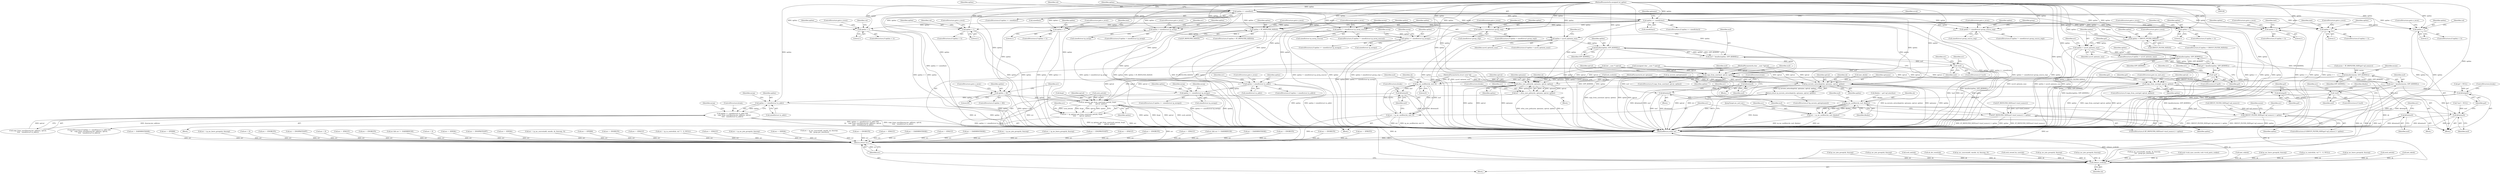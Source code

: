 digraph "0_linux_f6d8bd051c391c1c0458a30b2a7abcd939329259_26@API" {
"1000227" [label="(Call,optlen >= sizeof(char))"];
"1000211" [label="(Call,optlen >= sizeof(int))"];
"1000113" [label="(MethodParameterIn,unsigned int optlen)"];
"1000251" [label="(Call,ip_mroute_setsockopt(sk, optname, optval, optlen))"];
"1000250" [label="(Return,return ip_mroute_setsockopt(sk, optname, optval, optlen);)"];
"1000272" [label="(Call,optlen > 40)"];
"1000278" [label="(Call,ip_options_get_from_user(sock_net(sk), &opt,\n \t\t\t\t\t       optval, optlen))"];
"1000276" [label="(Call,err = ip_options_get_from_user(sock_net(sk), &opt,\n \t\t\t\t\t       optval, optlen))"];
"1001724" [label="(Return,return err;)"];
"1000517" [label="(Call,optlen < 1)"];
"1000627" [label="(Call,optlen < 1)"];
"1000656" [label="(Call,optlen < 1)"];
"1000683" [label="(Call,optlen < sizeof(struct in_addr))"];
"1000693" [label="(Call,optlen >= sizeof(struct ip_mreqn))"];
"1000716" [label="(Call,optlen >= sizeof(struct in_addr))"];
"1000715" [label="(Call,optlen >= sizeof(struct in_addr) &&\n\t\t\t    copy_from_user(&mreq.imr_address, optval,\n\t\t\t\t\t   sizeof(struct in_addr)))"];
"1000849" [label="(Call,optlen < sizeof(struct ip_mreq))"];
"1000859" [label="(Call,optlen >= sizeof(struct ip_mreqn))"];
"1000910" [label="(Call,optlen < IP_MSFILTER_SIZE(0))"];
"1000916" [label="(Call,optlen > sysctl_optmem_max)"];
"1000927" [label="(Call,kmalloc(optlen, GFP_KERNEL))"];
"1000925" [label="(Call,msf = kmalloc(optlen, GFP_KERNEL))"];
"1000931" [label="(Call,!msf)"];
"1000944" [label="(Call,copy_from_user(msf, optval, optlen))"];
"1000949" [label="(Call,kfree(msf))"];
"1000965" [label="(Call,kfree(msf))"];
"1000973" [label="(Call,IP_MSFILTER_SIZE(msf->imsf_numsrc) > optlen)"];
"1000980" [label="(Call,kfree(msf))"];
"1000989" [label="(Call,ip_mc_msfilter(sk, msf, 0))"];
"1000987" [label="(Call,err = ip_mc_msfilter(sk, msf, 0))"];
"1000993" [label="(Call,kfree(msf))"];
"1001722" [label="(Call,release_sock(sk))"];
"1001005" [label="(Call,optlen != sizeof(struct ip_mreq_source))"];
"1001121" [label="(Call,optlen < sizeof(struct group_req))"];
"1001202" [label="(Call,optlen != sizeof(struct group_source_req))"];
"1001402" [label="(Call,optlen < GROUP_FILTER_SIZE(0))"];
"1001408" [label="(Call,optlen > sysctl_optmem_max)"];
"1001419" [label="(Call,kmalloc(optlen, GFP_KERNEL))"];
"1001417" [label="(Call,gsf = kmalloc(optlen, GFP_KERNEL))"];
"1001423" [label="(Call,!gsf)"];
"1001436" [label="(Call,copy_from_user(gsf, optval, optlen))"];
"1001460" [label="(Call,GROUP_FILTER_SIZE(gsf->gf_numsrc) > optlen)"];
"1001589" [label="(Call,kfree(gsf))"];
"1001603" [label="(Call,kfree(gsf))"];
"1001480" [label="(Call,kmalloc(msize, GFP_KERNEL))"];
"1001478" [label="(Call,msf = kmalloc(msize, GFP_KERNEL))"];
"1001484" [label="(Call,!msf)"];
"1001596" [label="(Call,ip_mc_msfilter(sk, msf, ifindex))"];
"1001594" [label="(Call,err = ip_mc_msfilter(sk, msf, ifindex))"];
"1001601" [label="(Call,kfree(msf))"];
"1001608" [label="(Call,optlen < 1)"];
"1001640" [label="(Call,optlen < 1)"];
"1001665" [label="(Call,xfrm_user_policy(sk, optname, optval, optlen))"];
"1001663" [label="(Call,err = xfrm_user_policy(sk, optname, optval, optlen))"];
"1001683" [label="(Call,optlen < 1)"];
"1001697" [label="(Call,optlen < 1)"];
"1001698" [label="(Identifier,optlen)"];
"1000928" [label="(Identifier,optlen)"];
"1001641" [label="(Identifier,optlen)"];
"1000689" [label="(Identifier,err)"];
"1000694" [label="(Identifier,optlen)"];
"1001596" [label="(Call,ip_mc_msfilter(sk, msf, ifindex))"];
"1000981" [label="(Identifier,msf)"];
"1000227" [label="(Call,optlen >= sizeof(char))"];
"1000682" [label="(ControlStructure,if (optlen < sizeof(struct in_addr)))"];
"1000994" [label="(Identifier,msf)"];
"1000989" [label="(Call,ip_mc_msfilter(sk, msf, 0))"];
"1000876" [label="(Identifier,mreq)"];
"1000273" [label="(Identifier,optlen)"];
"1001670" [label="(ControlStructure,break;)"];
"1000848" [label="(ControlStructure,if (optlen < sizeof(struct ip_mreq)))"];
"1001215" [label="(Call,err = -EFAULT)"];
"1000853" [label="(ControlStructure,goto e_inval;)"];
"1001005" [label="(Call,optlen != sizeof(struct ip_mreq_source))"];
"1000951" [label="(ControlStructure,break;)"];
"1000894" [label="(Call,ip_mc_join_group(sk, &mreq))"];
"1001640" [label="(Call,optlen < 1)"];
"1001179" [label="(Call,ip_mc_join_group(sk, &mreq))"];
"1000762" [label="(Call,sock_net(sk))"];
"1001437" [label="(Identifier,gsf)"];
"1000272" [label="(Call,optlen > 40)"];
"1000659" [label="(ControlStructure,goto e_inval;)"];
"1001472" [label="(Call,msize = IP_MSFILTER_SIZE(gsf->gf_numsrc))"];
"1000710" [label="(Identifier,mreq)"];
"1001408" [label="(Call,optlen > sysctl_optmem_max)"];
"1001610" [label="(Literal,1)"];
"1000275" [label="(ControlStructure,goto e_inval;)"];
"1000943" [label="(ControlStructure,if (copy_from_user(msf, optval, optlen)))"];
"1000626" [label="(ControlStructure,if (optlen < 1))"];
"1000909" [label="(ControlStructure,if (optlen < IP_MSFILTER_SIZE(0)))"];
"1001122" [label="(Identifier,optlen)"];
"1001473" [label="(Identifier,msize)"];
"1001083" [label="(Call,err && err != -EADDRINUSE)"];
"1000519" [label="(Literal,1)"];
"1001664" [label="(Identifier,err)"];
"1000991" [label="(Identifier,msf)"];
"1000910" [label="(Call,optlen < IP_MSFILTER_SIZE(0))"];
"1001689" [label="(Identifier,inet)"];
"1000235" [label="(Identifier,ucval)"];
"1000995" [label="(ControlStructure,break;)"];
"1000247" [label="(ControlStructure,if (ip_mroute_opt(optname)))"];
"1000787" [label="(Call,err = -EADDRNOTAVAIL)"];
"1000662" [label="(Identifier,inet)"];
"1000931" [label="(Call,!msf)"];
"1001413" [label="(Identifier,err)"];
"1000947" [label="(Identifier,optlen)"];
"1001598" [label="(Identifier,msf)"];
"1000934" [label="(Call,err = -ENOBUFS)"];
"1001121" [label="(Call,optlen < sizeof(struct group_req))"];
"1001609" [label="(Identifier,optlen)"];
"1000728" [label="(ControlStructure,break;)"];
"1000920" [label="(Call,err = -ENOBUFS)"];
"1000628" [label="(Identifier,optlen)"];
"1001590" [label="(Identifier,gsf)"];
"1001604" [label="(Identifier,gsf)"];
"1001603" [label="(Call,kfree(gsf))"];
"1001403" [label="(Identifier,optlen)"];
"1000118" [label="(Call,inet_sk(sk))"];
"1000277" [label="(Identifier,err)"];
"1000926" [label="(Identifier,msf)"];
"1000720" [label="(Call,copy_from_user(&mreq.imr_address, optval,\n\t\t\t\t\t   sizeof(struct in_addr)))"];
"1000512" [label="(Call,sk_dst_reset(sk))"];
"1001589" [label="(Call,kfree(gsf))"];
"1000656" [label="(Call,optlen < 1)"];
"1000255" [label="(Identifier,optlen)"];
"1000948" [label="(Block,)"];
"1001595" [label="(Identifier,err)"];
"1000218" [label="(Identifier,val)"];
"1000714" [label="(ControlStructure,if (optlen >= sizeof(struct in_addr) &&\n\t\t\t    copy_from_user(&mreq.imr_address, optval,\n\t\t\t\t\t   sizeof(struct in_addr))))"];
"1000917" [label="(Identifier,optlen)"];
"1001106" [label="(Call,ip_mc_source(add, omode, sk, &mreqs, 0))"];
"1001125" [label="(ControlStructure,goto e_inval;)"];
"1001665" [label="(Call,xfrm_user_policy(sk, optname, optval, optlen))"];
"1001493" [label="(Identifier,ifindex)"];
"1000838" [label="(Call,err = -EPROTO)"];
"1000911" [label="(Identifier,optlen)"];
"1000930" [label="(ControlStructure,if (!msf))"];
"1001201" [label="(ControlStructure,if (optlen != sizeof(struct group_source_req)))"];
"1000918" [label="(Identifier,sysctl_optmem_max)"];
"1000294" [label="(Call,sock_owned_by_user(sk))"];
"1000993" [label="(Call,kfree(msf))"];
"1000284" [label="(Identifier,optlen)"];
"1001591" [label="(Call,gsf = NULL)"];
"1001410" [label="(Identifier,sysctl_optmem_max)"];
"1001668" [label="(Identifier,optval)"];
"1000718" [label="(Call,sizeof(struct in_addr))"];
"1000932" [label="(Identifier,msf)"];
"1001342" [label="(Call,ip_mc_join_group(sk, &mreq))"];
"1000849" [label="(Call,optlen < sizeof(struct ip_mreq))"];
"1000517" [label="(Call,optlen < 1)"];
"1001202" [label="(Call,optlen != sizeof(struct group_source_req))"];
"1001206" [label="(ControlStructure,goto e_inval;)"];
"1000263" [label="(Block,)"];
"1000980" [label="(Call,kfree(msf))"];
"1000987" [label="(Call,err = ip_mc_msfilter(sk, msf, 0))"];
"1001704" [label="(Identifier,val)"];
"1001237" [label="(Call,err = -EADDRNOTAVAIL)"];
"1001601" [label="(Call,kfree(msf))"];
"1001667" [label="(Identifier,optname)"];
"1000915" [label="(ControlStructure,if (optlen > sysctl_optmem_max))"];
"1001654" [label="(Call,err = -EPERM)"];
"1001420" [label="(Identifier,optlen)"];
"1001611" [label="(ControlStructure,goto e_inval;)"];
"1000983" [label="(Identifier,err)"];
"1001485" [label="(Identifier,msf)"];
"1000683" [label="(Call,optlen < sizeof(struct in_addr))"];
"1000899" [label="(Call,err = ip_mc_leave_group(sk, &mreq))"];
"1001406" [label="(ControlStructure,goto e_inval;)"];
"1000927" [label="(Call,kmalloc(optlen, GFP_KERNEL))"];
"1000111" [label="(MethodParameterIn,int optname)"];
"1000944" [label="(Call,copy_from_user(msf, optval, optlen))"];
"1000212" [label="(Identifier,optlen)"];
"1000949" [label="(Call,kfree(msf))"];
"1000281" [label="(Call,&opt)"];
"1000655" [label="(ControlStructure,if (optlen < 1))"];
"1000830" [label="(Call,err = 0)"];
"1000867" [label="(Identifier,mreq)"];
"1000687" [label="(ControlStructure,goto e_inval;)"];
"1001699" [label="(Literal,1)"];
"1000112" [label="(MethodParameterIn,char __user *optval)"];
"1000716" [label="(Call,optlen >= sizeof(struct in_addr))"];
"1000693" [label="(Call,optlen >= sizeof(struct ip_mreqn))"];
"1000860" [label="(Identifier,optlen)"];
"1000925" [label="(Call,msf = kmalloc(optlen, GFP_KERNEL))"];
"1001435" [label="(ControlStructure,if (copy_from_user(gsf, optval, optlen)))"];
"1000861" [label="(Call,sizeof(struct ip_mreqn))"];
"1001669" [label="(Identifier,optlen)"];
"1000520" [label="(ControlStructure,goto e_inval;)"];
"1000967" [label="(Call,err = -ENOBUFS)"];
"1001409" [label="(Identifier,optlen)"];
"1001204" [label="(Call,sizeof(struct group_source_req))"];
"1000251" [label="(Call,ip_mroute_setsockopt(sk, optname, optval, optlen))"];
"1001419" [label="(Call,kmalloc(optlen, GFP_KERNEL))"];
"1001717" [label="(Call,err = -ENOPROTOOPT)"];
"1000256" [label="(Call,err = 0)"];
"1000236" [label="(Call,(unsigned char __user *) optval)"];
"1001078" [label="(Call,ip_mc_join_group(sk, &mreq))"];
"1000956" [label="(Identifier,msf)"];
"1001407" [label="(ControlStructure,if (optlen > sysctl_optmem_max))"];
"1000627" [label="(Call,optlen < 1)"];
"1000972" [label="(ControlStructure,if (IP_MSFILTER_SIZE(msf->imsf_numsrc) > optlen))"];
"1000701" [label="(Identifier,mreq)"];
"1001423" [label="(Call,!gsf)"];
"1000249" [label="(Identifier,optname)"];
"1000210" [label="(ControlStructure,if (optlen >= sizeof(int)))"];
"1001482" [label="(Identifier,GFP_KERNEL)"];
"1000854" [label="(Call,err = -EFAULT)"];
"1001700" [label="(ControlStructure,goto e_inval;)"];
"1000109" [label="(MethodParameterIn,struct sock *sk)"];
"1001487" [label="(Call,err = -ENOBUFS)"];
"1000914" [label="(ControlStructure,goto e_inval;)"];
"1000658" [label="(Literal,1)"];
"1000278" [label="(Call,ip_options_get_from_user(sock_net(sk), &opt,\n \t\t\t\t\t       optval, optlen))"];
"1000685" [label="(Call,sizeof(struct in_addr))"];
"1000946" [label="(Identifier,optval)"];
"1000629" [label="(Literal,1)"];
"1000695" [label="(Call,sizeof(struct ip_mreqn))"];
"1000715" [label="(Call,optlen >= sizeof(struct in_addr) &&\n\t\t\t    copy_from_user(&mreq.imr_address, optval,\n\t\t\t\t\t   sizeof(struct in_addr)))"];
"1001724" [label="(Return,return err;)"];
"1000114" [label="(Block,)"];
"1001484" [label="(Call,!msf)"];
"1001643" [label="(ControlStructure,goto e_inval;)"];
"1001605" [label="(ControlStructure,break;)"];
"1001592" [label="(Identifier,gsf)"];
"1000228" [label="(Identifier,optlen)"];
"1000633" [label="(Identifier,val)"];
"1000113" [label="(MethodParameterIn,unsigned int optlen)"];
"1000219" [label="(Call,(int __user *) optval)"];
"1000732" [label="(Identifier,mreq)"];
"1001009" [label="(ControlStructure,goto e_inval;)"];
"1000723" [label="(Identifier,mreq)"];
"1000966" [label="(Identifier,msf)"];
"1001347" [label="(Call,err && err != -EADDRINUSE)"];
"1000283" [label="(Identifier,optval)"];
"1000229" [label="(Call,sizeof(char))"];
"1001683" [label="(Call,optlen < 1)"];
"1000252" [label="(Identifier,sk)"];
"1000657" [label="(Identifier,optlen)"];
"1001432" [label="(Identifier,err)"];
"1000968" [label="(Identifier,err)"];
"1000755" [label="(Call,err = 0)"];
"1001483" [label="(ControlStructure,if (!msf))"];
"1001642" [label="(Literal,1)"];
"1001594" [label="(Call,err = ip_mc_msfilter(sk, msf, ifindex))"];
"1000855" [label="(Identifier,err)"];
"1000248" [label="(Call,ip_mroute_opt(optname))"];
"1000524" [label="(Identifier,val)"];
"1000797" [label="(Call,err = -EINVAL)"];
"1000851" [label="(Call,sizeof(struct ip_mreq))"];
"1001401" [label="(ControlStructure,if (optlen < GROUP_FILTER_SIZE(0)))"];
"1001388" [label="(Block,)"];
"1001418" [label="(Identifier,gsf)"];
"1001725" [label="(Identifier,err)"];
"1000571" [label="(Call,err = -ENOPROTOOPT)"];
"1001697" [label="(Call,optlen < 1)"];
"1000982" [label="(Call,err = -EINVAL)"];
"1000921" [label="(Identifier,err)"];
"1001127" [label="(Identifier,err)"];
"1001203" [label="(Identifier,optlen)"];
"1001436" [label="(Call,copy_from_user(gsf, optval, optlen))"];
"1000858" [label="(ControlStructure,if (optlen >= sizeof(struct ip_mreqn)))"];
"1000964" [label="(Block,)"];
"1000912" [label="(Call,IP_MSFILTER_SIZE(0))"];
"1000259" [label="(Call,lock_sock(sk))"];
"1001104" [label="(Call,err = ip_mc_source(add, omode, sk, &mreqs, 0))"];
"1001677" [label="(Call,err = -EPERM)"];
"1000940" [label="(Identifier,err)"];
"1001440" [label="(ControlStructure,goto mc_msf_out;)"];
"1001412" [label="(Call,err = -ENOBUFS)"];
"1001126" [label="(Call,err = -EFAULT)"];
"1000717" [label="(Identifier,optlen)"];
"1001468" [label="(Identifier,err)"];
"1001602" [label="(Identifier,msf)"];
"1000945" [label="(Identifier,msf)"];
"1001438" [label="(Identifier,optval)"];
"1001488" [label="(Identifier,err)"];
"1000973" [label="(Call,IP_MSFILTER_SIZE(msf->imsf_numsrc) > optlen)"];
"1001377" [label="(Call,ip_mc_source(add, omode, sk, &mreqs,\n\t\t\t\t   greqs.gsr_interface))"];
"1001607" [label="(ControlStructure,if (optlen < 1))"];
"1001404" [label="(Call,GROUP_FILTER_SIZE(0))"];
"1000516" [label="(ControlStructure,if (optlen < 1))"];
"1001479" [label="(Identifier,msf)"];
"1000684" [label="(Identifier,optlen)"];
"1000352" [label="(Call,icsk->icsk_sync_mss(sk, icsk->icsk_pmtu_cookie))"];
"1001492" [label="(Call,ifindex = gsf->gf_interface)"];
"1001628" [label="(Call,err = ip_ra_control(sk, val ? 1 : 0, NULL))"];
"1001723" [label="(Identifier,sk)"];
"1001123" [label="(Call,sizeof(struct group_req))"];
"1001210" [label="(Identifier,greqs)"];
"1001666" [label="(Identifier,sk)"];
"1000630" [label="(ControlStructure,goto e_inval;)"];
"1001480" [label="(Call,kmalloc(msize, GFP_KERNEL))"];
"1001461" [label="(Call,GROUP_FILTER_SIZE(gsf->gf_numsrc))"];
"1000211" [label="(Call,optlen >= sizeof(int))"];
"1001431" [label="(Call,err = -EFAULT)"];
"1001007" [label="(Call,sizeof(struct ip_mreq_source))"];
"1001402" [label="(Call,optlen < GROUP_FILTER_SIZE(0))"];
"1000892" [label="(Call,err = ip_mc_join_group(sk, &mreq))"];
"1001467" [label="(Call,err = -EINVAL)"];
"1000965" [label="(Call,kfree(msf))"];
"1000271" [label="(ControlStructure,if (optlen > 40))"];
"1000286" [label="(Identifier,err)"];
"1001608" [label="(Call,optlen < 1)"];
"1000518" [label="(Identifier,optlen)"];
"1000850" [label="(Identifier,optlen)"];
"1001375" [label="(Call,err = ip_mc_source(add, omode, sk, &mreqs,\n\t\t\t\t   greqs.gsr_interface))"];
"1000213" [label="(Call,sizeof(int))"];
"1000692" [label="(ControlStructure,if (optlen >= sizeof(struct ip_mreqn)))"];
"1000279" [label="(Call,sock_net(sk))"];
"1000907" [label="(Block,)"];
"1000226" [label="(ControlStructure,if (optlen >= sizeof(char)))"];
"1001422" [label="(ControlStructure,if (!gsf))"];
"1000274" [label="(Literal,40)"];
"1001426" [label="(Call,err = -ENOBUFS)"];
"1000990" [label="(Identifier,sk)"];
"1000304" [label="(Call,inet_csk(sk))"];
"1001465" [label="(Identifier,optlen)"];
"1000978" [label="(Identifier,optlen)"];
"1000950" [label="(Identifier,msf)"];
"1001004" [label="(ControlStructure,if (optlen != sizeof(struct ip_mreq_source)))"];
"1001013" [label="(Identifier,mreqs)"];
"1001600" [label="(JumpTarget,mc_msf_out:)"];
"1000688" [label="(Call,err = -EFAULT)"];
"1001427" [label="(Identifier,err)"];
"1000901" [label="(Call,ip_mc_leave_group(sk, &mreq))"];
"1001599" [label="(Identifier,ifindex)"];
"1001459" [label="(ControlStructure,if (GROUP_FILTER_SIZE(gsf->gf_numsrc) > optlen))"];
"1000916" [label="(Call,optlen > sysctl_optmem_max)"];
"1000988" [label="(Identifier,err)"];
"1001685" [label="(Literal,1)"];
"1001686" [label="(ControlStructure,goto e_inval;)"];
"1001597" [label="(Identifier,sk)"];
"1000979" [label="(Block,)"];
"1001424" [label="(Identifier,gsf)"];
"1001682" [label="(ControlStructure,if (optlen < 1))"];
"1000276" [label="(Call,err = ip_options_get_from_user(sock_net(sk), &opt,\n \t\t\t\t\t       optval, optlen))"];
"1001439" [label="(Identifier,optlen)"];
"1000935" [label="(Identifier,err)"];
"1001478" [label="(Call,msf = kmalloc(msize, GFP_KERNEL))"];
"1001545" [label="(Call,err = -EADDRNOTAVAIL)"];
"1000929" [label="(Identifier,GFP_KERNEL)"];
"1001646" [label="(Identifier,inet)"];
"1001639" [label="(ControlStructure,if (optlen < 1))"];
"1000974" [label="(Call,IP_MSFILTER_SIZE(msf->imsf_numsrc))"];
"1001630" [label="(Call,ip_ra_control(sk, val ? 1 : 0, NULL))"];
"1001186" [label="(Call,ip_mc_leave_group(sk, &mreq))"];
"1001421" [label="(Identifier,GFP_KERNEL)"];
"1000253" [label="(Identifier,optname)"];
"1001018" [label="(Call,err = -EFAULT)"];
"1001512" [label="(Call,err = -EADDRNOTAVAIL)"];
"1001696" [label="(ControlStructure,if (optlen < 1))"];
"1000782" [label="(Call,sock_net(sk))"];
"1001417" [label="(Call,gsf = kmalloc(optlen, GFP_KERNEL))"];
"1001177" [label="(Call,err = ip_mc_join_group(sk, &mreq))"];
"1001445" [label="(Identifier,gsf)"];
"1001184" [label="(Call,err = ip_mc_leave_group(sk, &mreq))"];
"1001120" [label="(ControlStructure,if (optlen < sizeof(struct group_req)))"];
"1000250" [label="(Return,return ip_mroute_setsockopt(sk, optname, optval, optlen);)"];
"1000549" [label="(Call,err = -ENOPROTOOPT)"];
"1001391" [label="(Call,*msf = NULL)"];
"1001615" [label="(Identifier,val)"];
"1000844" [label="(Call,inet_sk(sk))"];
"1000939" [label="(Call,err = -EFAULT)"];
"1001006" [label="(Identifier,optlen)"];
"1001722" [label="(Call,release_sock(sk))"];
"1001663" [label="(Call,err = xfrm_user_policy(sk, optname, optval, optlen))"];
"1001481" [label="(Identifier,msize)"];
"1000254" [label="(Identifier,optval)"];
"1000265" [label="(Block,)"];
"1000859" [label="(Call,optlen >= sizeof(struct ip_mreqn))"];
"1001732" [label="(MethodReturn,static int)"];
"1001454" [label="(Call,err = -ENOBUFS)"];
"1001684" [label="(Identifier,optlen)"];
"1001460" [label="(Call,GROUP_FILTER_SIZE(gsf->gf_numsrc) > optlen)"];
"1000992" [label="(Literal,0)"];
"1000227" -> "1000226"  [label="AST: "];
"1000227" -> "1000229"  [label="CFG: "];
"1000228" -> "1000227"  [label="AST: "];
"1000229" -> "1000227"  [label="AST: "];
"1000235" -> "1000227"  [label="CFG: "];
"1000249" -> "1000227"  [label="CFG: "];
"1000227" -> "1001732"  [label="DDG: optlen >= sizeof(char)"];
"1000227" -> "1001732"  [label="DDG: optlen"];
"1000211" -> "1000227"  [label="DDG: optlen"];
"1000113" -> "1000227"  [label="DDG: optlen"];
"1000227" -> "1000251"  [label="DDG: optlen"];
"1000227" -> "1000272"  [label="DDG: optlen"];
"1000227" -> "1000517"  [label="DDG: optlen"];
"1000227" -> "1000627"  [label="DDG: optlen"];
"1000227" -> "1000656"  [label="DDG: optlen"];
"1000227" -> "1000683"  [label="DDG: optlen"];
"1000227" -> "1000849"  [label="DDG: optlen"];
"1000227" -> "1000910"  [label="DDG: optlen"];
"1000227" -> "1001005"  [label="DDG: optlen"];
"1000227" -> "1001121"  [label="DDG: optlen"];
"1000227" -> "1001202"  [label="DDG: optlen"];
"1000227" -> "1001402"  [label="DDG: optlen"];
"1000227" -> "1001608"  [label="DDG: optlen"];
"1000227" -> "1001640"  [label="DDG: optlen"];
"1000227" -> "1001665"  [label="DDG: optlen"];
"1000227" -> "1001683"  [label="DDG: optlen"];
"1000227" -> "1001697"  [label="DDG: optlen"];
"1000211" -> "1000210"  [label="AST: "];
"1000211" -> "1000213"  [label="CFG: "];
"1000212" -> "1000211"  [label="AST: "];
"1000213" -> "1000211"  [label="AST: "];
"1000218" -> "1000211"  [label="CFG: "];
"1000228" -> "1000211"  [label="CFG: "];
"1000211" -> "1001732"  [label="DDG: optlen"];
"1000211" -> "1001732"  [label="DDG: optlen >= sizeof(int)"];
"1000113" -> "1000211"  [label="DDG: optlen"];
"1000211" -> "1000251"  [label="DDG: optlen"];
"1000211" -> "1000272"  [label="DDG: optlen"];
"1000211" -> "1000517"  [label="DDG: optlen"];
"1000211" -> "1000627"  [label="DDG: optlen"];
"1000211" -> "1000656"  [label="DDG: optlen"];
"1000211" -> "1000683"  [label="DDG: optlen"];
"1000211" -> "1000849"  [label="DDG: optlen"];
"1000211" -> "1000910"  [label="DDG: optlen"];
"1000211" -> "1001005"  [label="DDG: optlen"];
"1000211" -> "1001121"  [label="DDG: optlen"];
"1000211" -> "1001202"  [label="DDG: optlen"];
"1000211" -> "1001402"  [label="DDG: optlen"];
"1000211" -> "1001608"  [label="DDG: optlen"];
"1000211" -> "1001640"  [label="DDG: optlen"];
"1000211" -> "1001665"  [label="DDG: optlen"];
"1000211" -> "1001683"  [label="DDG: optlen"];
"1000211" -> "1001697"  [label="DDG: optlen"];
"1000113" -> "1000108"  [label="AST: "];
"1000113" -> "1001732"  [label="DDG: optlen"];
"1000113" -> "1000251"  [label="DDG: optlen"];
"1000113" -> "1000272"  [label="DDG: optlen"];
"1000113" -> "1000278"  [label="DDG: optlen"];
"1000113" -> "1000517"  [label="DDG: optlen"];
"1000113" -> "1000627"  [label="DDG: optlen"];
"1000113" -> "1000656"  [label="DDG: optlen"];
"1000113" -> "1000683"  [label="DDG: optlen"];
"1000113" -> "1000693"  [label="DDG: optlen"];
"1000113" -> "1000716"  [label="DDG: optlen"];
"1000113" -> "1000849"  [label="DDG: optlen"];
"1000113" -> "1000859"  [label="DDG: optlen"];
"1000113" -> "1000910"  [label="DDG: optlen"];
"1000113" -> "1000916"  [label="DDG: optlen"];
"1000113" -> "1000927"  [label="DDG: optlen"];
"1000113" -> "1000944"  [label="DDG: optlen"];
"1000113" -> "1000973"  [label="DDG: optlen"];
"1000113" -> "1001005"  [label="DDG: optlen"];
"1000113" -> "1001121"  [label="DDG: optlen"];
"1000113" -> "1001202"  [label="DDG: optlen"];
"1000113" -> "1001402"  [label="DDG: optlen"];
"1000113" -> "1001408"  [label="DDG: optlen"];
"1000113" -> "1001419"  [label="DDG: optlen"];
"1000113" -> "1001436"  [label="DDG: optlen"];
"1000113" -> "1001460"  [label="DDG: optlen"];
"1000113" -> "1001608"  [label="DDG: optlen"];
"1000113" -> "1001640"  [label="DDG: optlen"];
"1000113" -> "1001665"  [label="DDG: optlen"];
"1000113" -> "1001683"  [label="DDG: optlen"];
"1000113" -> "1001697"  [label="DDG: optlen"];
"1000251" -> "1000250"  [label="AST: "];
"1000251" -> "1000255"  [label="CFG: "];
"1000252" -> "1000251"  [label="AST: "];
"1000253" -> "1000251"  [label="AST: "];
"1000254" -> "1000251"  [label="AST: "];
"1000255" -> "1000251"  [label="AST: "];
"1000250" -> "1000251"  [label="CFG: "];
"1000251" -> "1001732"  [label="DDG: ip_mroute_setsockopt(sk, optname, optval, optlen)"];
"1000251" -> "1001732"  [label="DDG: optname"];
"1000251" -> "1001732"  [label="DDG: optlen"];
"1000251" -> "1001732"  [label="DDG: optval"];
"1000251" -> "1001732"  [label="DDG: sk"];
"1000251" -> "1000250"  [label="DDG: ip_mroute_setsockopt(sk, optname, optval, optlen)"];
"1000118" -> "1000251"  [label="DDG: sk"];
"1000109" -> "1000251"  [label="DDG: sk"];
"1000248" -> "1000251"  [label="DDG: optname"];
"1000111" -> "1000251"  [label="DDG: optname"];
"1000219" -> "1000251"  [label="DDG: optval"];
"1000236" -> "1000251"  [label="DDG: optval"];
"1000112" -> "1000251"  [label="DDG: optval"];
"1000250" -> "1000247"  [label="AST: "];
"1001732" -> "1000250"  [label="CFG: "];
"1000250" -> "1001732"  [label="DDG: <RET>"];
"1000272" -> "1000271"  [label="AST: "];
"1000272" -> "1000274"  [label="CFG: "];
"1000273" -> "1000272"  [label="AST: "];
"1000274" -> "1000272"  [label="AST: "];
"1000275" -> "1000272"  [label="CFG: "];
"1000277" -> "1000272"  [label="CFG: "];
"1000272" -> "1001732"  [label="DDG: optlen"];
"1000272" -> "1001732"  [label="DDG: optlen > 40"];
"1000272" -> "1000278"  [label="DDG: optlen"];
"1000278" -> "1000276"  [label="AST: "];
"1000278" -> "1000284"  [label="CFG: "];
"1000279" -> "1000278"  [label="AST: "];
"1000281" -> "1000278"  [label="AST: "];
"1000283" -> "1000278"  [label="AST: "];
"1000284" -> "1000278"  [label="AST: "];
"1000276" -> "1000278"  [label="CFG: "];
"1000278" -> "1001732"  [label="DDG: optlen"];
"1000278" -> "1001732"  [label="DDG: &opt"];
"1000278" -> "1001732"  [label="DDG: optval"];
"1000278" -> "1001732"  [label="DDG: sock_net(sk)"];
"1000278" -> "1000276"  [label="DDG: sock_net(sk)"];
"1000278" -> "1000276"  [label="DDG: &opt"];
"1000278" -> "1000276"  [label="DDG: optval"];
"1000278" -> "1000276"  [label="DDG: optlen"];
"1000279" -> "1000278"  [label="DDG: sk"];
"1000219" -> "1000278"  [label="DDG: optval"];
"1000236" -> "1000278"  [label="DDG: optval"];
"1000112" -> "1000278"  [label="DDG: optval"];
"1000276" -> "1000265"  [label="AST: "];
"1000277" -> "1000276"  [label="AST: "];
"1000286" -> "1000276"  [label="CFG: "];
"1000276" -> "1001732"  [label="DDG: ip_options_get_from_user(sock_net(sk), &opt,\n \t\t\t\t\t       optval, optlen)"];
"1000276" -> "1001732"  [label="DDG: err"];
"1000276" -> "1001724"  [label="DDG: err"];
"1001724" -> "1000114"  [label="AST: "];
"1001724" -> "1001725"  [label="CFG: "];
"1001725" -> "1001724"  [label="AST: "];
"1001732" -> "1001724"  [label="CFG: "];
"1001724" -> "1001732"  [label="DDG: <RET>"];
"1001725" -> "1001724"  [label="DDG: err"];
"1000549" -> "1001724"  [label="DDG: err"];
"1001512" -> "1001724"  [label="DDG: err"];
"1000987" -> "1001724"  [label="DDG: err"];
"1001431" -> "1001724"  [label="DDG: err"];
"1000920" -> "1001724"  [label="DDG: err"];
"1001237" -> "1001724"  [label="DDG: err"];
"1001018" -> "1001724"  [label="DDG: err"];
"1000939" -> "1001724"  [label="DDG: err"];
"1001717" -> "1001724"  [label="DDG: err"];
"1000797" -> "1001724"  [label="DDG: err"];
"1001215" -> "1001724"  [label="DDG: err"];
"1000967" -> "1001724"  [label="DDG: err"];
"1000830" -> "1001724"  [label="DDG: err"];
"1000787" -> "1001724"  [label="DDG: err"];
"1000688" -> "1001724"  [label="DDG: err"];
"1000934" -> "1001724"  [label="DDG: err"];
"1001177" -> "1001724"  [label="DDG: err"];
"1001677" -> "1001724"  [label="DDG: err"];
"1001487" -> "1001724"  [label="DDG: err"];
"1000892" -> "1001724"  [label="DDG: err"];
"1001104" -> "1001724"  [label="DDG: err"];
"1001126" -> "1001724"  [label="DDG: err"];
"1001184" -> "1001724"  [label="DDG: err"];
"1001347" -> "1001724"  [label="DDG: err"];
"1001454" -> "1001724"  [label="DDG: err"];
"1001426" -> "1001724"  [label="DDG: err"];
"1000899" -> "1001724"  [label="DDG: err"];
"1000854" -> "1001724"  [label="DDG: err"];
"1001083" -> "1001724"  [label="DDG: err"];
"1000571" -> "1001724"  [label="DDG: err"];
"1001467" -> "1001724"  [label="DDG: err"];
"1000982" -> "1001724"  [label="DDG: err"];
"1001654" -> "1001724"  [label="DDG: err"];
"1000838" -> "1001724"  [label="DDG: err"];
"1000256" -> "1001724"  [label="DDG: err"];
"1001375" -> "1001724"  [label="DDG: err"];
"1001594" -> "1001724"  [label="DDG: err"];
"1001545" -> "1001724"  [label="DDG: err"];
"1000755" -> "1001724"  [label="DDG: err"];
"1001628" -> "1001724"  [label="DDG: err"];
"1001412" -> "1001724"  [label="DDG: err"];
"1001663" -> "1001724"  [label="DDG: err"];
"1000517" -> "1000516"  [label="AST: "];
"1000517" -> "1000519"  [label="CFG: "];
"1000518" -> "1000517"  [label="AST: "];
"1000519" -> "1000517"  [label="AST: "];
"1000520" -> "1000517"  [label="CFG: "];
"1000524" -> "1000517"  [label="CFG: "];
"1000517" -> "1001732"  [label="DDG: optlen"];
"1000517" -> "1001732"  [label="DDG: optlen < 1"];
"1000627" -> "1000626"  [label="AST: "];
"1000627" -> "1000629"  [label="CFG: "];
"1000628" -> "1000627"  [label="AST: "];
"1000629" -> "1000627"  [label="AST: "];
"1000630" -> "1000627"  [label="CFG: "];
"1000633" -> "1000627"  [label="CFG: "];
"1000627" -> "1001732"  [label="DDG: optlen < 1"];
"1000627" -> "1001732"  [label="DDG: optlen"];
"1000656" -> "1000655"  [label="AST: "];
"1000656" -> "1000658"  [label="CFG: "];
"1000657" -> "1000656"  [label="AST: "];
"1000658" -> "1000656"  [label="AST: "];
"1000659" -> "1000656"  [label="CFG: "];
"1000662" -> "1000656"  [label="CFG: "];
"1000656" -> "1001732"  [label="DDG: optlen < 1"];
"1000656" -> "1001732"  [label="DDG: optlen"];
"1000683" -> "1000682"  [label="AST: "];
"1000683" -> "1000685"  [label="CFG: "];
"1000684" -> "1000683"  [label="AST: "];
"1000685" -> "1000683"  [label="AST: "];
"1000687" -> "1000683"  [label="CFG: "];
"1000689" -> "1000683"  [label="CFG: "];
"1000683" -> "1001732"  [label="DDG: optlen"];
"1000683" -> "1001732"  [label="DDG: optlen < sizeof(struct in_addr)"];
"1000683" -> "1000693"  [label="DDG: optlen"];
"1000693" -> "1000692"  [label="AST: "];
"1000693" -> "1000695"  [label="CFG: "];
"1000694" -> "1000693"  [label="AST: "];
"1000695" -> "1000693"  [label="AST: "];
"1000701" -> "1000693"  [label="CFG: "];
"1000710" -> "1000693"  [label="CFG: "];
"1000693" -> "1001732"  [label="DDG: optlen >= sizeof(struct ip_mreqn)"];
"1000693" -> "1001732"  [label="DDG: optlen"];
"1000693" -> "1000716"  [label="DDG: optlen"];
"1000716" -> "1000715"  [label="AST: "];
"1000716" -> "1000718"  [label="CFG: "];
"1000717" -> "1000716"  [label="AST: "];
"1000718" -> "1000716"  [label="AST: "];
"1000723" -> "1000716"  [label="CFG: "];
"1000715" -> "1000716"  [label="CFG: "];
"1000716" -> "1001732"  [label="DDG: optlen"];
"1000716" -> "1000715"  [label="DDG: optlen"];
"1000715" -> "1000714"  [label="AST: "];
"1000715" -> "1000720"  [label="CFG: "];
"1000720" -> "1000715"  [label="AST: "];
"1000728" -> "1000715"  [label="CFG: "];
"1000732" -> "1000715"  [label="CFG: "];
"1000715" -> "1001732"  [label="DDG: optlen >= sizeof(struct in_addr)"];
"1000715" -> "1001732"  [label="DDG: optlen >= sizeof(struct in_addr) &&\n\t\t\t    copy_from_user(&mreq.imr_address, optval,\n\t\t\t\t\t   sizeof(struct in_addr))"];
"1000715" -> "1001732"  [label="DDG: copy_from_user(&mreq.imr_address, optval,\n\t\t\t\t\t   sizeof(struct in_addr))"];
"1000720" -> "1000715"  [label="DDG: &mreq.imr_address"];
"1000720" -> "1000715"  [label="DDG: optval"];
"1000849" -> "1000848"  [label="AST: "];
"1000849" -> "1000851"  [label="CFG: "];
"1000850" -> "1000849"  [label="AST: "];
"1000851" -> "1000849"  [label="AST: "];
"1000853" -> "1000849"  [label="CFG: "];
"1000855" -> "1000849"  [label="CFG: "];
"1000849" -> "1001732"  [label="DDG: optlen < sizeof(struct ip_mreq)"];
"1000849" -> "1001732"  [label="DDG: optlen"];
"1000849" -> "1000859"  [label="DDG: optlen"];
"1000859" -> "1000858"  [label="AST: "];
"1000859" -> "1000861"  [label="CFG: "];
"1000860" -> "1000859"  [label="AST: "];
"1000861" -> "1000859"  [label="AST: "];
"1000867" -> "1000859"  [label="CFG: "];
"1000876" -> "1000859"  [label="CFG: "];
"1000859" -> "1001732"  [label="DDG: optlen >= sizeof(struct ip_mreqn)"];
"1000859" -> "1001732"  [label="DDG: optlen"];
"1000910" -> "1000909"  [label="AST: "];
"1000910" -> "1000912"  [label="CFG: "];
"1000911" -> "1000910"  [label="AST: "];
"1000912" -> "1000910"  [label="AST: "];
"1000914" -> "1000910"  [label="CFG: "];
"1000917" -> "1000910"  [label="CFG: "];
"1000910" -> "1001732"  [label="DDG: optlen"];
"1000910" -> "1001732"  [label="DDG: optlen < IP_MSFILTER_SIZE(0)"];
"1000910" -> "1001732"  [label="DDG: IP_MSFILTER_SIZE(0)"];
"1000912" -> "1000910"  [label="DDG: 0"];
"1000910" -> "1000916"  [label="DDG: optlen"];
"1000916" -> "1000915"  [label="AST: "];
"1000916" -> "1000918"  [label="CFG: "];
"1000917" -> "1000916"  [label="AST: "];
"1000918" -> "1000916"  [label="AST: "];
"1000921" -> "1000916"  [label="CFG: "];
"1000926" -> "1000916"  [label="CFG: "];
"1000916" -> "1001732"  [label="DDG: sysctl_optmem_max"];
"1000916" -> "1001732"  [label="DDG: optlen > sysctl_optmem_max"];
"1000916" -> "1001732"  [label="DDG: optlen"];
"1000916" -> "1000927"  [label="DDG: optlen"];
"1000927" -> "1000925"  [label="AST: "];
"1000927" -> "1000929"  [label="CFG: "];
"1000928" -> "1000927"  [label="AST: "];
"1000929" -> "1000927"  [label="AST: "];
"1000925" -> "1000927"  [label="CFG: "];
"1000927" -> "1001732"  [label="DDG: GFP_KERNEL"];
"1000927" -> "1001732"  [label="DDG: optlen"];
"1000927" -> "1000925"  [label="DDG: optlen"];
"1000927" -> "1000925"  [label="DDG: GFP_KERNEL"];
"1000927" -> "1000944"  [label="DDG: optlen"];
"1000925" -> "1000907"  [label="AST: "];
"1000926" -> "1000925"  [label="AST: "];
"1000932" -> "1000925"  [label="CFG: "];
"1000925" -> "1001732"  [label="DDG: kmalloc(optlen, GFP_KERNEL)"];
"1000925" -> "1000931"  [label="DDG: msf"];
"1000931" -> "1000930"  [label="AST: "];
"1000931" -> "1000932"  [label="CFG: "];
"1000932" -> "1000931"  [label="AST: "];
"1000935" -> "1000931"  [label="CFG: "];
"1000940" -> "1000931"  [label="CFG: "];
"1000931" -> "1001732"  [label="DDG: msf"];
"1000931" -> "1001732"  [label="DDG: !msf"];
"1000931" -> "1000944"  [label="DDG: msf"];
"1000944" -> "1000943"  [label="AST: "];
"1000944" -> "1000947"  [label="CFG: "];
"1000945" -> "1000944"  [label="AST: "];
"1000946" -> "1000944"  [label="AST: "];
"1000947" -> "1000944"  [label="AST: "];
"1000950" -> "1000944"  [label="CFG: "];
"1000956" -> "1000944"  [label="CFG: "];
"1000944" -> "1001732"  [label="DDG: optval"];
"1000944" -> "1001732"  [label="DDG: copy_from_user(msf, optval, optlen)"];
"1000944" -> "1001732"  [label="DDG: optlen"];
"1000219" -> "1000944"  [label="DDG: optval"];
"1000236" -> "1000944"  [label="DDG: optval"];
"1000112" -> "1000944"  [label="DDG: optval"];
"1000944" -> "1000949"  [label="DDG: msf"];
"1000944" -> "1000965"  [label="DDG: msf"];
"1000944" -> "1000973"  [label="DDG: optlen"];
"1000944" -> "1000980"  [label="DDG: msf"];
"1000944" -> "1000989"  [label="DDG: msf"];
"1000949" -> "1000948"  [label="AST: "];
"1000949" -> "1000950"  [label="CFG: "];
"1000950" -> "1000949"  [label="AST: "];
"1000951" -> "1000949"  [label="CFG: "];
"1000949" -> "1001732"  [label="DDG: msf"];
"1000949" -> "1001732"  [label="DDG: kfree(msf)"];
"1000965" -> "1000964"  [label="AST: "];
"1000965" -> "1000966"  [label="CFG: "];
"1000966" -> "1000965"  [label="AST: "];
"1000968" -> "1000965"  [label="CFG: "];
"1000965" -> "1001732"  [label="DDG: kfree(msf)"];
"1000965" -> "1001732"  [label="DDG: msf"];
"1000973" -> "1000972"  [label="AST: "];
"1000973" -> "1000978"  [label="CFG: "];
"1000974" -> "1000973"  [label="AST: "];
"1000978" -> "1000973"  [label="AST: "];
"1000981" -> "1000973"  [label="CFG: "];
"1000988" -> "1000973"  [label="CFG: "];
"1000973" -> "1001732"  [label="DDG: IP_MSFILTER_SIZE(msf->imsf_numsrc)"];
"1000973" -> "1001732"  [label="DDG: IP_MSFILTER_SIZE(msf->imsf_numsrc) > optlen"];
"1000973" -> "1001732"  [label="DDG: optlen"];
"1000974" -> "1000973"  [label="DDG: msf->imsf_numsrc"];
"1000980" -> "1000979"  [label="AST: "];
"1000980" -> "1000981"  [label="CFG: "];
"1000981" -> "1000980"  [label="AST: "];
"1000983" -> "1000980"  [label="CFG: "];
"1000980" -> "1001732"  [label="DDG: msf"];
"1000980" -> "1001732"  [label="DDG: kfree(msf)"];
"1000989" -> "1000987"  [label="AST: "];
"1000989" -> "1000992"  [label="CFG: "];
"1000990" -> "1000989"  [label="AST: "];
"1000991" -> "1000989"  [label="AST: "];
"1000992" -> "1000989"  [label="AST: "];
"1000987" -> "1000989"  [label="CFG: "];
"1000989" -> "1000987"  [label="DDG: sk"];
"1000989" -> "1000987"  [label="DDG: msf"];
"1000989" -> "1000987"  [label="DDG: 0"];
"1000259" -> "1000989"  [label="DDG: sk"];
"1000109" -> "1000989"  [label="DDG: sk"];
"1000989" -> "1000993"  [label="DDG: msf"];
"1000989" -> "1001722"  [label="DDG: sk"];
"1000987" -> "1000907"  [label="AST: "];
"1000988" -> "1000987"  [label="AST: "];
"1000994" -> "1000987"  [label="CFG: "];
"1000987" -> "1001732"  [label="DDG: err"];
"1000987" -> "1001732"  [label="DDG: ip_mc_msfilter(sk, msf, 0)"];
"1000993" -> "1000907"  [label="AST: "];
"1000993" -> "1000994"  [label="CFG: "];
"1000994" -> "1000993"  [label="AST: "];
"1000995" -> "1000993"  [label="CFG: "];
"1000993" -> "1001732"  [label="DDG: kfree(msf)"];
"1000993" -> "1001732"  [label="DDG: msf"];
"1001722" -> "1000114"  [label="AST: "];
"1001722" -> "1001723"  [label="CFG: "];
"1001723" -> "1001722"  [label="AST: "];
"1001725" -> "1001722"  [label="CFG: "];
"1001722" -> "1001732"  [label="DDG: release_sock(sk)"];
"1001722" -> "1001732"  [label="DDG: sk"];
"1001377" -> "1001722"  [label="DDG: sk"];
"1000782" -> "1001722"  [label="DDG: sk"];
"1000304" -> "1001722"  [label="DDG: sk"];
"1000352" -> "1001722"  [label="DDG: sk"];
"1001342" -> "1001722"  [label="DDG: sk"];
"1000762" -> "1001722"  [label="DDG: sk"];
"1000294" -> "1001722"  [label="DDG: sk"];
"1001078" -> "1001722"  [label="DDG: sk"];
"1000844" -> "1001722"  [label="DDG: sk"];
"1000901" -> "1001722"  [label="DDG: sk"];
"1001186" -> "1001722"  [label="DDG: sk"];
"1000259" -> "1001722"  [label="DDG: sk"];
"1001630" -> "1001722"  [label="DDG: sk"];
"1000512" -> "1001722"  [label="DDG: sk"];
"1000894" -> "1001722"  [label="DDG: sk"];
"1000279" -> "1001722"  [label="DDG: sk"];
"1001106" -> "1001722"  [label="DDG: sk"];
"1001596" -> "1001722"  [label="DDG: sk"];
"1001665" -> "1001722"  [label="DDG: sk"];
"1001179" -> "1001722"  [label="DDG: sk"];
"1000109" -> "1001722"  [label="DDG: sk"];
"1001005" -> "1001004"  [label="AST: "];
"1001005" -> "1001007"  [label="CFG: "];
"1001006" -> "1001005"  [label="AST: "];
"1001007" -> "1001005"  [label="AST: "];
"1001009" -> "1001005"  [label="CFG: "];
"1001013" -> "1001005"  [label="CFG: "];
"1001005" -> "1001732"  [label="DDG: optlen != sizeof(struct ip_mreq_source)"];
"1001005" -> "1001732"  [label="DDG: optlen"];
"1001121" -> "1001120"  [label="AST: "];
"1001121" -> "1001123"  [label="CFG: "];
"1001122" -> "1001121"  [label="AST: "];
"1001123" -> "1001121"  [label="AST: "];
"1001125" -> "1001121"  [label="CFG: "];
"1001127" -> "1001121"  [label="CFG: "];
"1001121" -> "1001732"  [label="DDG: optlen < sizeof(struct group_req)"];
"1001121" -> "1001732"  [label="DDG: optlen"];
"1001202" -> "1001201"  [label="AST: "];
"1001202" -> "1001204"  [label="CFG: "];
"1001203" -> "1001202"  [label="AST: "];
"1001204" -> "1001202"  [label="AST: "];
"1001206" -> "1001202"  [label="CFG: "];
"1001210" -> "1001202"  [label="CFG: "];
"1001202" -> "1001732"  [label="DDG: optlen != sizeof(struct group_source_req)"];
"1001202" -> "1001732"  [label="DDG: optlen"];
"1001402" -> "1001401"  [label="AST: "];
"1001402" -> "1001404"  [label="CFG: "];
"1001403" -> "1001402"  [label="AST: "];
"1001404" -> "1001402"  [label="AST: "];
"1001406" -> "1001402"  [label="CFG: "];
"1001409" -> "1001402"  [label="CFG: "];
"1001402" -> "1001732"  [label="DDG: GROUP_FILTER_SIZE(0)"];
"1001402" -> "1001732"  [label="DDG: optlen"];
"1001402" -> "1001732"  [label="DDG: optlen < GROUP_FILTER_SIZE(0)"];
"1001404" -> "1001402"  [label="DDG: 0"];
"1001402" -> "1001408"  [label="DDG: optlen"];
"1001408" -> "1001407"  [label="AST: "];
"1001408" -> "1001410"  [label="CFG: "];
"1001409" -> "1001408"  [label="AST: "];
"1001410" -> "1001408"  [label="AST: "];
"1001413" -> "1001408"  [label="CFG: "];
"1001418" -> "1001408"  [label="CFG: "];
"1001408" -> "1001732"  [label="DDG: sysctl_optmem_max"];
"1001408" -> "1001732"  [label="DDG: optlen > sysctl_optmem_max"];
"1001408" -> "1001732"  [label="DDG: optlen"];
"1001408" -> "1001419"  [label="DDG: optlen"];
"1001419" -> "1001417"  [label="AST: "];
"1001419" -> "1001421"  [label="CFG: "];
"1001420" -> "1001419"  [label="AST: "];
"1001421" -> "1001419"  [label="AST: "];
"1001417" -> "1001419"  [label="CFG: "];
"1001419" -> "1001732"  [label="DDG: GFP_KERNEL"];
"1001419" -> "1001732"  [label="DDG: optlen"];
"1001419" -> "1001417"  [label="DDG: optlen"];
"1001419" -> "1001417"  [label="DDG: GFP_KERNEL"];
"1001419" -> "1001436"  [label="DDG: optlen"];
"1001419" -> "1001480"  [label="DDG: GFP_KERNEL"];
"1001417" -> "1001388"  [label="AST: "];
"1001418" -> "1001417"  [label="AST: "];
"1001424" -> "1001417"  [label="CFG: "];
"1001417" -> "1001732"  [label="DDG: kmalloc(optlen, GFP_KERNEL)"];
"1001417" -> "1001423"  [label="DDG: gsf"];
"1001423" -> "1001422"  [label="AST: "];
"1001423" -> "1001424"  [label="CFG: "];
"1001424" -> "1001423"  [label="AST: "];
"1001427" -> "1001423"  [label="CFG: "];
"1001432" -> "1001423"  [label="CFG: "];
"1001423" -> "1001732"  [label="DDG: !gsf"];
"1001423" -> "1001732"  [label="DDG: gsf"];
"1001423" -> "1001436"  [label="DDG: gsf"];
"1001436" -> "1001435"  [label="AST: "];
"1001436" -> "1001439"  [label="CFG: "];
"1001437" -> "1001436"  [label="AST: "];
"1001438" -> "1001436"  [label="AST: "];
"1001439" -> "1001436"  [label="AST: "];
"1001440" -> "1001436"  [label="CFG: "];
"1001445" -> "1001436"  [label="CFG: "];
"1001436" -> "1001732"  [label="DDG: optlen"];
"1001436" -> "1001732"  [label="DDG: copy_from_user(gsf, optval, optlen)"];
"1001436" -> "1001732"  [label="DDG: optval"];
"1000219" -> "1001436"  [label="DDG: optval"];
"1000236" -> "1001436"  [label="DDG: optval"];
"1000112" -> "1001436"  [label="DDG: optval"];
"1001436" -> "1001460"  [label="DDG: optlen"];
"1001436" -> "1001589"  [label="DDG: gsf"];
"1001436" -> "1001603"  [label="DDG: gsf"];
"1001460" -> "1001459"  [label="AST: "];
"1001460" -> "1001465"  [label="CFG: "];
"1001461" -> "1001460"  [label="AST: "];
"1001465" -> "1001460"  [label="AST: "];
"1001468" -> "1001460"  [label="CFG: "];
"1001473" -> "1001460"  [label="CFG: "];
"1001460" -> "1001732"  [label="DDG: GROUP_FILTER_SIZE(gsf->gf_numsrc) > optlen"];
"1001460" -> "1001732"  [label="DDG: GROUP_FILTER_SIZE(gsf->gf_numsrc)"];
"1001460" -> "1001732"  [label="DDG: optlen"];
"1001461" -> "1001460"  [label="DDG: gsf->gf_numsrc"];
"1001589" -> "1001388"  [label="AST: "];
"1001589" -> "1001590"  [label="CFG: "];
"1001590" -> "1001589"  [label="AST: "];
"1001592" -> "1001589"  [label="CFG: "];
"1001603" -> "1001388"  [label="AST: "];
"1001603" -> "1001604"  [label="CFG: "];
"1001604" -> "1001603"  [label="AST: "];
"1001605" -> "1001603"  [label="CFG: "];
"1001603" -> "1001732"  [label="DDG: gsf"];
"1001603" -> "1001732"  [label="DDG: kfree(gsf)"];
"1001591" -> "1001603"  [label="DDG: gsf"];
"1001480" -> "1001478"  [label="AST: "];
"1001480" -> "1001482"  [label="CFG: "];
"1001481" -> "1001480"  [label="AST: "];
"1001482" -> "1001480"  [label="AST: "];
"1001478" -> "1001480"  [label="CFG: "];
"1001480" -> "1001732"  [label="DDG: msize"];
"1001480" -> "1001732"  [label="DDG: GFP_KERNEL"];
"1001480" -> "1001478"  [label="DDG: msize"];
"1001480" -> "1001478"  [label="DDG: GFP_KERNEL"];
"1001472" -> "1001480"  [label="DDG: msize"];
"1001478" -> "1001388"  [label="AST: "];
"1001479" -> "1001478"  [label="AST: "];
"1001485" -> "1001478"  [label="CFG: "];
"1001478" -> "1001732"  [label="DDG: kmalloc(msize, GFP_KERNEL)"];
"1001478" -> "1001484"  [label="DDG: msf"];
"1001484" -> "1001483"  [label="AST: "];
"1001484" -> "1001485"  [label="CFG: "];
"1001485" -> "1001484"  [label="AST: "];
"1001488" -> "1001484"  [label="CFG: "];
"1001493" -> "1001484"  [label="CFG: "];
"1001484" -> "1001732"  [label="DDG: !msf"];
"1001484" -> "1001596"  [label="DDG: msf"];
"1001484" -> "1001601"  [label="DDG: msf"];
"1001596" -> "1001594"  [label="AST: "];
"1001596" -> "1001599"  [label="CFG: "];
"1001597" -> "1001596"  [label="AST: "];
"1001598" -> "1001596"  [label="AST: "];
"1001599" -> "1001596"  [label="AST: "];
"1001594" -> "1001596"  [label="CFG: "];
"1001596" -> "1001732"  [label="DDG: ifindex"];
"1001596" -> "1001594"  [label="DDG: sk"];
"1001596" -> "1001594"  [label="DDG: msf"];
"1001596" -> "1001594"  [label="DDG: ifindex"];
"1000259" -> "1001596"  [label="DDG: sk"];
"1000109" -> "1001596"  [label="DDG: sk"];
"1001492" -> "1001596"  [label="DDG: ifindex"];
"1001596" -> "1001601"  [label="DDG: msf"];
"1001594" -> "1001388"  [label="AST: "];
"1001595" -> "1001594"  [label="AST: "];
"1001600" -> "1001594"  [label="CFG: "];
"1001594" -> "1001732"  [label="DDG: ip_mc_msfilter(sk, msf, ifindex)"];
"1001594" -> "1001732"  [label="DDG: err"];
"1001601" -> "1001388"  [label="AST: "];
"1001601" -> "1001602"  [label="CFG: "];
"1001602" -> "1001601"  [label="AST: "];
"1001604" -> "1001601"  [label="CFG: "];
"1001601" -> "1001732"  [label="DDG: msf"];
"1001601" -> "1001732"  [label="DDG: kfree(msf)"];
"1001391" -> "1001601"  [label="DDG: msf"];
"1001608" -> "1001607"  [label="AST: "];
"1001608" -> "1001610"  [label="CFG: "];
"1001609" -> "1001608"  [label="AST: "];
"1001610" -> "1001608"  [label="AST: "];
"1001611" -> "1001608"  [label="CFG: "];
"1001615" -> "1001608"  [label="CFG: "];
"1001608" -> "1001732"  [label="DDG: optlen"];
"1001608" -> "1001732"  [label="DDG: optlen < 1"];
"1001640" -> "1001639"  [label="AST: "];
"1001640" -> "1001642"  [label="CFG: "];
"1001641" -> "1001640"  [label="AST: "];
"1001642" -> "1001640"  [label="AST: "];
"1001643" -> "1001640"  [label="CFG: "];
"1001646" -> "1001640"  [label="CFG: "];
"1001640" -> "1001732"  [label="DDG: optlen < 1"];
"1001640" -> "1001732"  [label="DDG: optlen"];
"1001665" -> "1001663"  [label="AST: "];
"1001665" -> "1001669"  [label="CFG: "];
"1001666" -> "1001665"  [label="AST: "];
"1001667" -> "1001665"  [label="AST: "];
"1001668" -> "1001665"  [label="AST: "];
"1001669" -> "1001665"  [label="AST: "];
"1001663" -> "1001665"  [label="CFG: "];
"1001665" -> "1001732"  [label="DDG: optlen"];
"1001665" -> "1001732"  [label="DDG: optval"];
"1001665" -> "1001732"  [label="DDG: optname"];
"1001665" -> "1001663"  [label="DDG: sk"];
"1001665" -> "1001663"  [label="DDG: optname"];
"1001665" -> "1001663"  [label="DDG: optval"];
"1001665" -> "1001663"  [label="DDG: optlen"];
"1000259" -> "1001665"  [label="DDG: sk"];
"1000109" -> "1001665"  [label="DDG: sk"];
"1000248" -> "1001665"  [label="DDG: optname"];
"1000111" -> "1001665"  [label="DDG: optname"];
"1000219" -> "1001665"  [label="DDG: optval"];
"1000236" -> "1001665"  [label="DDG: optval"];
"1000112" -> "1001665"  [label="DDG: optval"];
"1001663" -> "1000263"  [label="AST: "];
"1001664" -> "1001663"  [label="AST: "];
"1001670" -> "1001663"  [label="CFG: "];
"1001663" -> "1001732"  [label="DDG: xfrm_user_policy(sk, optname, optval, optlen)"];
"1001663" -> "1001732"  [label="DDG: err"];
"1001683" -> "1001682"  [label="AST: "];
"1001683" -> "1001685"  [label="CFG: "];
"1001684" -> "1001683"  [label="AST: "];
"1001685" -> "1001683"  [label="AST: "];
"1001686" -> "1001683"  [label="CFG: "];
"1001689" -> "1001683"  [label="CFG: "];
"1001683" -> "1001732"  [label="DDG: optlen"];
"1001683" -> "1001732"  [label="DDG: optlen < 1"];
"1001697" -> "1001696"  [label="AST: "];
"1001697" -> "1001699"  [label="CFG: "];
"1001698" -> "1001697"  [label="AST: "];
"1001699" -> "1001697"  [label="AST: "];
"1001700" -> "1001697"  [label="CFG: "];
"1001704" -> "1001697"  [label="CFG: "];
"1001697" -> "1001732"  [label="DDG: optlen < 1"];
"1001697" -> "1001732"  [label="DDG: optlen"];
}
